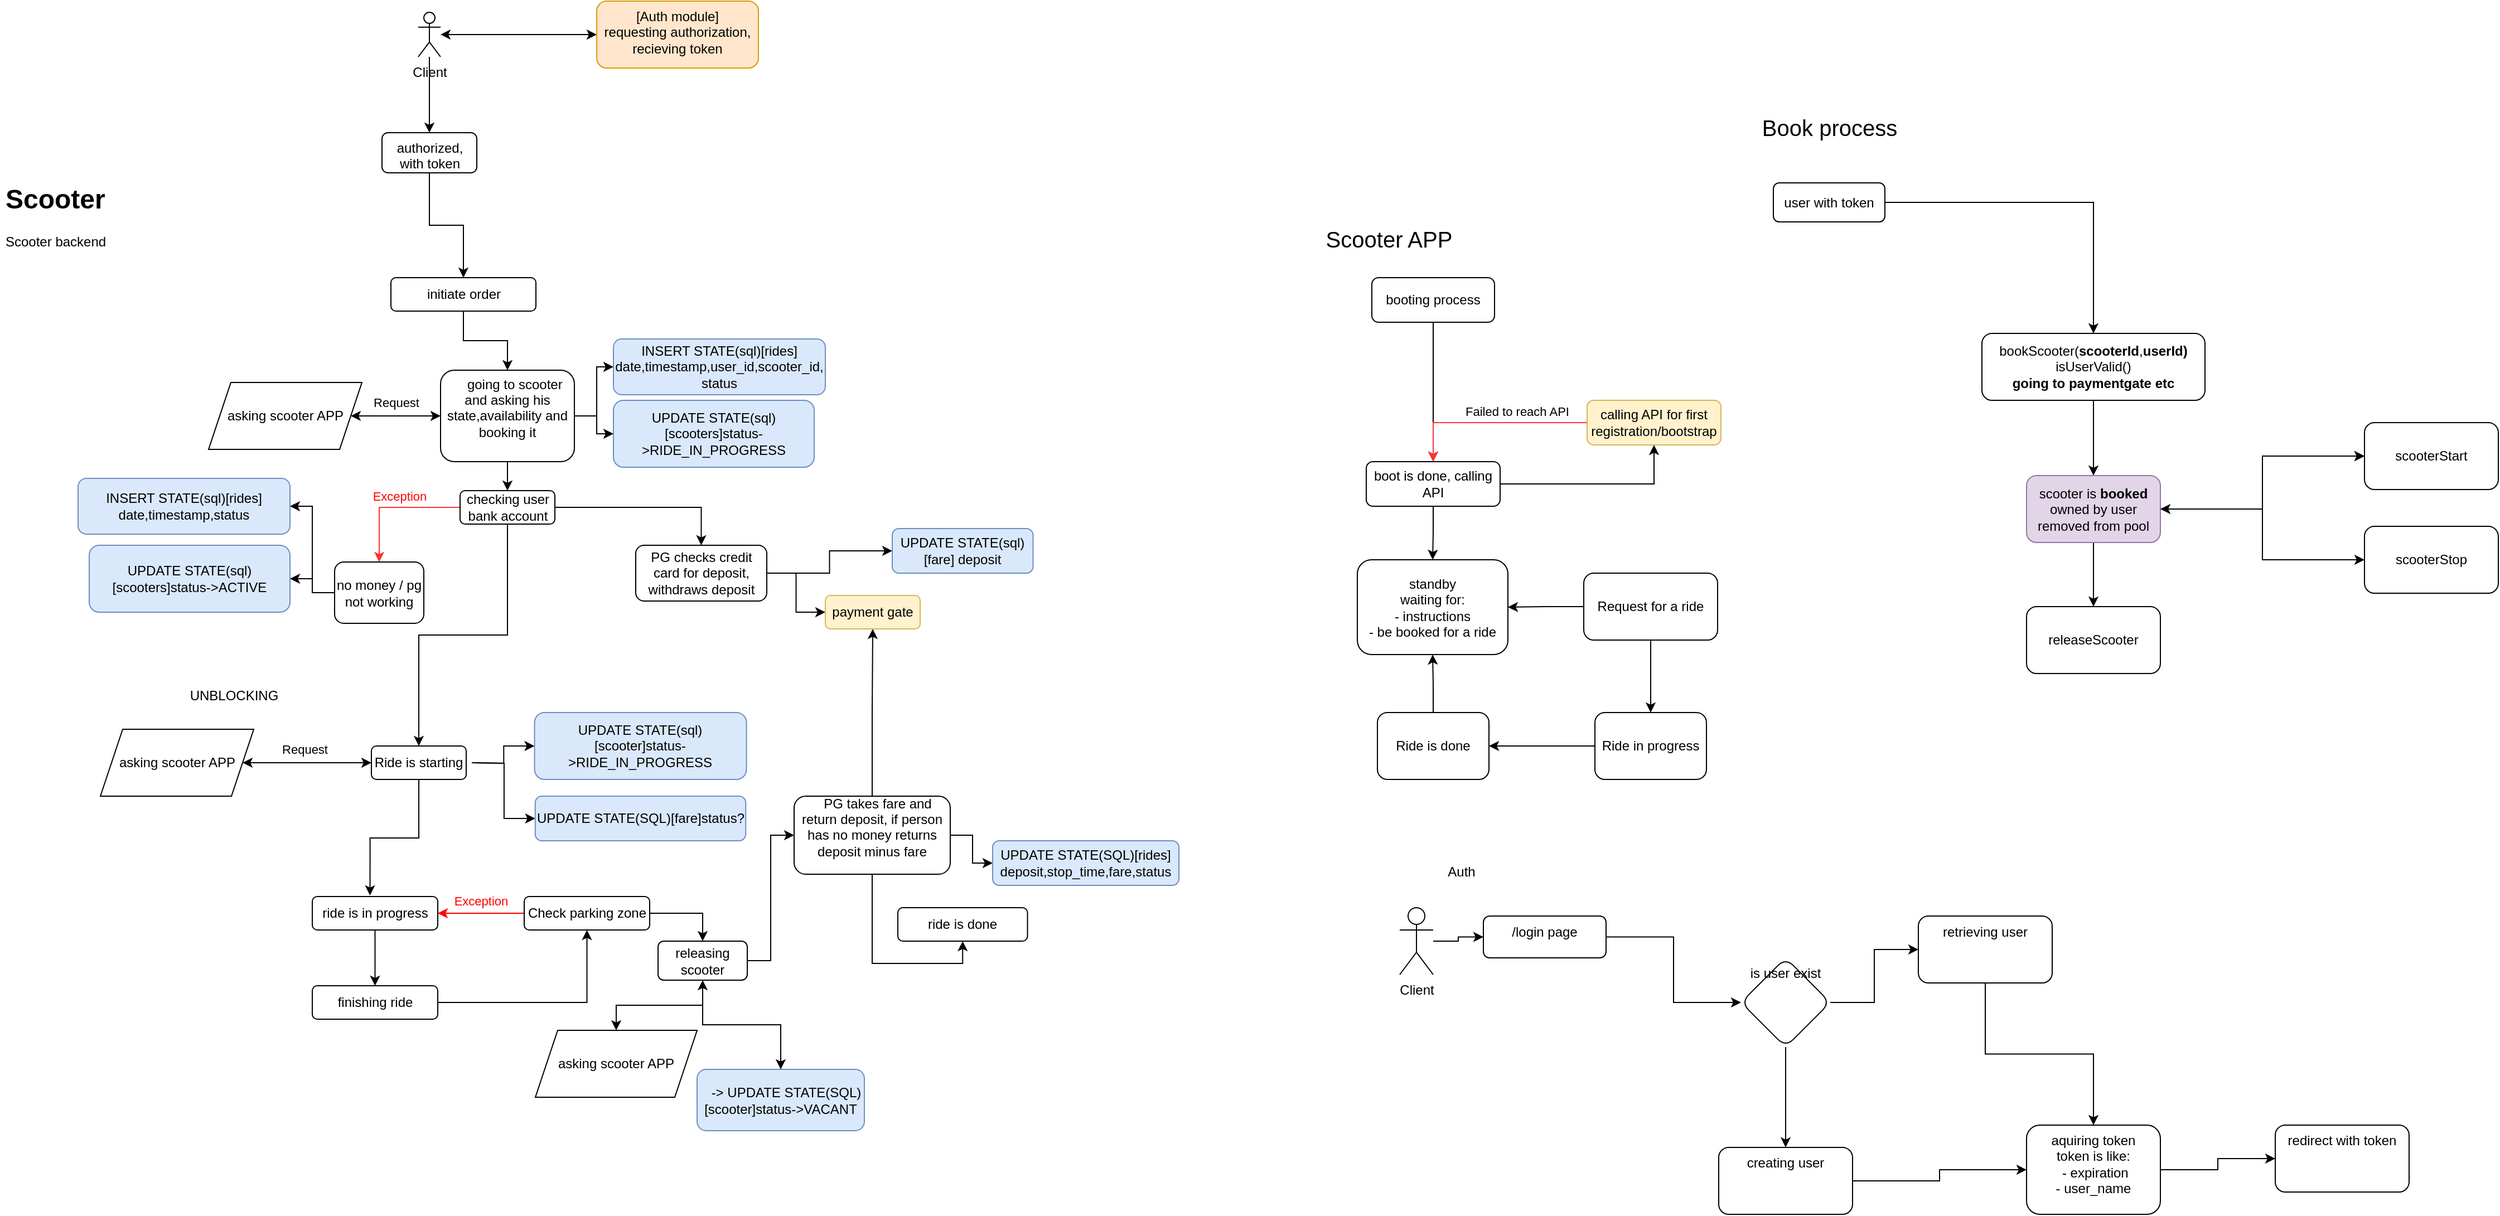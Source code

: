<mxfile version="21.6.5" type="github">
  <diagram name="Page-1" id="B9Mj2-b3dq1Cd7GQC0pU">
    <mxGraphModel dx="1990" dy="1918" grid="1" gridSize="10" guides="1" tooltips="1" connect="1" arrows="1" fold="1" page="1" pageScale="1" pageWidth="827" pageHeight="1169" math="0" shadow="0">
      <root>
        <mxCell id="0" />
        <mxCell id="1" parent="0" />
        <mxCell id="IxOYMcuYMZwDZ8Kze4D3-2" value="&lt;h1&gt;Scooter&lt;/h1&gt;&lt;p&gt;Scooter backend&lt;/p&gt;" style="text;html=1;strokeColor=none;fillColor=none;spacing=5;spacingTop=-20;whiteSpace=wrap;overflow=hidden;rounded=0;" parent="1" vertex="1">
          <mxGeometry x="-360" y="-90" width="160" height="70" as="geometry" />
        </mxCell>
        <mxCell id="IxOYMcuYMZwDZ8Kze4D3-107" value="" style="edgeStyle=orthogonalEdgeStyle;rounded=0;orthogonalLoop=1;jettySize=auto;html=1;" parent="1" source="IxOYMcuYMZwDZ8Kze4D3-3" target="IxOYMcuYMZwDZ8Kze4D3-106" edge="1">
          <mxGeometry relative="1" as="geometry" />
        </mxCell>
        <mxCell id="IxOYMcuYMZwDZ8Kze4D3-3" value="initiate order" style="rounded=1;whiteSpace=wrap;html=1;" parent="1" vertex="1">
          <mxGeometry x="-9.5" width="130" height="30" as="geometry" />
        </mxCell>
        <mxCell id="IxOYMcuYMZwDZ8Kze4D3-50" value="" style="edgeStyle=orthogonalEdgeStyle;rounded=0;orthogonalLoop=1;jettySize=auto;html=1;" parent="1" source="IxOYMcuYMZwDZ8Kze4D3-8" target="IxOYMcuYMZwDZ8Kze4D3-49" edge="1">
          <mxGeometry relative="1" as="geometry" />
        </mxCell>
        <mxCell id="IxOYMcuYMZwDZ8Kze4D3-57" value="" style="edgeStyle=orthogonalEdgeStyle;rounded=0;orthogonalLoop=1;jettySize=auto;html=1;" parent="1" source="IxOYMcuYMZwDZ8Kze4D3-8" target="IxOYMcuYMZwDZ8Kze4D3-56" edge="1">
          <mxGeometry relative="1" as="geometry" />
        </mxCell>
        <mxCell id="IxOYMcuYMZwDZ8Kze4D3-88" value="" style="edgeStyle=orthogonalEdgeStyle;rounded=0;orthogonalLoop=1;jettySize=auto;html=1;strokeColor=#FF3333;" parent="1" source="IxOYMcuYMZwDZ8Kze4D3-8" target="IxOYMcuYMZwDZ8Kze4D3-87" edge="1">
          <mxGeometry relative="1" as="geometry" />
        </mxCell>
        <mxCell id="IxOYMcuYMZwDZ8Kze4D3-126" value="Exception" style="edgeLabel;html=1;align=center;verticalAlign=middle;resizable=0;points=[];fontColor=#FF0000;" parent="IxOYMcuYMZwDZ8Kze4D3-88" vertex="1" connectable="0">
          <mxGeometry x="-0.105" y="2" relative="1" as="geometry">
            <mxPoint y="-12" as="offset" />
          </mxGeometry>
        </mxCell>
        <mxCell id="IxOYMcuYMZwDZ8Kze4D3-8" value="checking user bank account" style="rounded=1;whiteSpace=wrap;html=1;" parent="1" vertex="1">
          <mxGeometry x="52.5" y="191" width="85" height="30" as="geometry" />
        </mxCell>
        <mxCell id="IxOYMcuYMZwDZ8Kze4D3-66" style="edgeStyle=orthogonalEdgeStyle;rounded=0;orthogonalLoop=1;jettySize=auto;html=1;" parent="1" source="IxOYMcuYMZwDZ8Kze4D3-22" target="IxOYMcuYMZwDZ8Kze4D3-24" edge="1">
          <mxGeometry relative="1" as="geometry" />
        </mxCell>
        <mxCell id="IxOYMcuYMZwDZ8Kze4D3-22" value="ride is in progress" style="rounded=1;whiteSpace=wrap;html=1;" parent="1" vertex="1">
          <mxGeometry x="-80" y="555" width="112.5" height="30" as="geometry" />
        </mxCell>
        <mxCell id="IxOYMcuYMZwDZ8Kze4D3-72" value="" style="edgeStyle=orthogonalEdgeStyle;rounded=0;orthogonalLoop=1;jettySize=auto;html=1;" parent="1" source="IxOYMcuYMZwDZ8Kze4D3-24" target="IxOYMcuYMZwDZ8Kze4D3-71" edge="1">
          <mxGeometry relative="1" as="geometry" />
        </mxCell>
        <mxCell id="IxOYMcuYMZwDZ8Kze4D3-24" value="finishing ride" style="rounded=1;whiteSpace=wrap;html=1;" parent="1" vertex="1">
          <mxGeometry x="-80" y="635" width="112.5" height="30" as="geometry" />
        </mxCell>
        <mxCell id="IxOYMcuYMZwDZ8Kze4D3-26" value="ride is done" style="rounded=1;whiteSpace=wrap;html=1;" parent="1" vertex="1">
          <mxGeometry x="445" y="565" width="116.25" height="30" as="geometry" />
        </mxCell>
        <mxCell id="IxOYMcuYMZwDZ8Kze4D3-33" style="edgeStyle=orthogonalEdgeStyle;rounded=0;orthogonalLoop=1;jettySize=auto;html=1;" parent="1" source="IxOYMcuYMZwDZ8Kze4D3-31" target="IxOYMcuYMZwDZ8Kze4D3-12" edge="1">
          <mxGeometry relative="1" as="geometry" />
        </mxCell>
        <mxCell id="IxOYMcuYMZwDZ8Kze4D3-86" style="edgeStyle=orthogonalEdgeStyle;rounded=0;orthogonalLoop=1;jettySize=auto;html=1;entryX=0.5;entryY=1;entryDx=0;entryDy=0;" parent="1" source="IxOYMcuYMZwDZ8Kze4D3-31" target="IxOYMcuYMZwDZ8Kze4D3-26" edge="1">
          <mxGeometry relative="1" as="geometry" />
        </mxCell>
        <mxCell id="IxOYMcuYMZwDZ8Kze4D3-98" style="edgeStyle=orthogonalEdgeStyle;rounded=0;orthogonalLoop=1;jettySize=auto;html=1;entryX=0;entryY=0.5;entryDx=0;entryDy=0;" parent="1" source="IxOYMcuYMZwDZ8Kze4D3-31" target="IxOYMcuYMZwDZ8Kze4D3-83" edge="1">
          <mxGeometry relative="1" as="geometry" />
        </mxCell>
        <mxCell id="IxOYMcuYMZwDZ8Kze4D3-31" value="&lt;div&gt;&amp;nbsp; &amp;nbsp;PG takes fare and return deposit, if person has no money returns deposit minus fare&lt;/div&gt;&lt;div&gt;&lt;br&gt;&lt;/div&gt;" style="rounded=1;whiteSpace=wrap;html=1;" parent="1" vertex="1">
          <mxGeometry x="352" y="465" width="140" height="70" as="geometry" />
        </mxCell>
        <mxCell id="IxOYMcuYMZwDZ8Kze4D3-45" value="UPDATE STATE(sql)[scooters]status-&amp;gt;RIDE_IN_PROGRESS&lt;br&gt;" style="rounded=1;whiteSpace=wrap;html=1;fillColor=#dae8fc;strokeColor=#6c8ebf;" parent="1" vertex="1">
          <mxGeometry x="190" y="110" width="180" height="60" as="geometry" />
        </mxCell>
        <mxCell id="IxOYMcuYMZwDZ8Kze4D3-51" style="edgeStyle=orthogonalEdgeStyle;rounded=0;orthogonalLoop=1;jettySize=auto;html=1;entryX=0;entryY=0.5;entryDx=0;entryDy=0;" parent="1" source="IxOYMcuYMZwDZ8Kze4D3-49" target="IxOYMcuYMZwDZ8Kze4D3-12" edge="1">
          <mxGeometry relative="1" as="geometry" />
        </mxCell>
        <mxCell id="IxOYMcuYMZwDZ8Kze4D3-95" style="edgeStyle=orthogonalEdgeStyle;rounded=0;orthogonalLoop=1;jettySize=auto;html=1;" parent="1" source="IxOYMcuYMZwDZ8Kze4D3-49" target="IxOYMcuYMZwDZ8Kze4D3-37" edge="1">
          <mxGeometry relative="1" as="geometry" />
        </mxCell>
        <mxCell id="IxOYMcuYMZwDZ8Kze4D3-49" value="PG checks credit card for deposit, withdraws deposit" style="rounded=1;whiteSpace=wrap;html=1;" parent="1" vertex="1">
          <mxGeometry x="210" y="240" width="117.5" height="50" as="geometry" />
        </mxCell>
        <mxCell id="IxOYMcuYMZwDZ8Kze4D3-61" style="edgeStyle=orthogonalEdgeStyle;rounded=0;orthogonalLoop=1;jettySize=auto;html=1;entryX=0.46;entryY=-0.034;entryDx=0;entryDy=0;entryPerimeter=0;" parent="1" source="IxOYMcuYMZwDZ8Kze4D3-56" target="IxOYMcuYMZwDZ8Kze4D3-22" edge="1">
          <mxGeometry relative="1" as="geometry" />
        </mxCell>
        <mxCell id="IxOYMcuYMZwDZ8Kze4D3-65" style="edgeStyle=orthogonalEdgeStyle;rounded=0;orthogonalLoop=1;jettySize=auto;html=1;entryX=0;entryY=0.5;entryDx=0;entryDy=0;" parent="1" target="IxOYMcuYMZwDZ8Kze4D3-64" edge="1">
          <mxGeometry relative="1" as="geometry">
            <mxPoint x="63" y="435" as="sourcePoint" />
          </mxGeometry>
        </mxCell>
        <mxCell id="IxOYMcuYMZwDZ8Kze4D3-104" style="edgeStyle=orthogonalEdgeStyle;rounded=0;orthogonalLoop=1;jettySize=auto;html=1;entryX=0;entryY=0.5;entryDx=0;entryDy=0;" parent="1" target="IxOYMcuYMZwDZ8Kze4D3-60" edge="1">
          <mxGeometry relative="1" as="geometry">
            <mxPoint x="63" y="435" as="sourcePoint" />
          </mxGeometry>
        </mxCell>
        <mxCell id="IxOYMcuYMZwDZ8Kze4D3-120" style="edgeStyle=orthogonalEdgeStyle;rounded=0;orthogonalLoop=1;jettySize=auto;html=1;startArrow=classic;startFill=1;" parent="1" source="IxOYMcuYMZwDZ8Kze4D3-56" target="IxOYMcuYMZwDZ8Kze4D3-119" edge="1">
          <mxGeometry relative="1" as="geometry" />
        </mxCell>
        <mxCell id="IxOYMcuYMZwDZ8Kze4D3-121" value="Request" style="edgeLabel;html=1;align=center;verticalAlign=middle;resizable=0;points=[];" parent="IxOYMcuYMZwDZ8Kze4D3-120" vertex="1" connectable="0">
          <mxGeometry x="0.04" y="-2" relative="1" as="geometry">
            <mxPoint y="-10" as="offset" />
          </mxGeometry>
        </mxCell>
        <mxCell id="IxOYMcuYMZwDZ8Kze4D3-56" value="Ride is starting" style="rounded=1;whiteSpace=wrap;html=1;" parent="1" vertex="1">
          <mxGeometry x="-27" y="420" width="85" height="30" as="geometry" />
        </mxCell>
        <mxCell id="IxOYMcuYMZwDZ8Kze4D3-60" value="UPDATE STATE(sql)[scooter]status-&gt;RIDE_IN_PROGRESS" style="rounded=1;whiteSpace=wrap;html=1;fillColor=#dae8fc;strokeColor=#6c8ebf;" parent="1" vertex="1">
          <mxGeometry x="119.26" y="390" width="190" height="60" as="geometry" />
        </mxCell>
        <mxCell id="IxOYMcuYMZwDZ8Kze4D3-64" value="UPDATE STATE(SQL)[fare]status?" style="rounded=1;whiteSpace=wrap;html=1;fillColor=#dae8fc;strokeColor=#6c8ebf;" parent="1" vertex="1">
          <mxGeometry x="119.88" y="465" width="188.75" height="40" as="geometry" />
        </mxCell>
        <mxCell id="IxOYMcuYMZwDZ8Kze4D3-67" value="&lt;div&gt;&lt;div&gt;&amp;nbsp; &amp;nbsp;-&amp;gt; UPDATE STATE(SQL)[scooter]status-&amp;gt;VACANT&lt;/div&gt;&lt;/div&gt;" style="rounded=1;whiteSpace=wrap;html=1;fillColor=#dae8fc;strokeColor=#6c8ebf;" parent="1" vertex="1">
          <mxGeometry x="265" y="710" width="150" height="55" as="geometry" />
        </mxCell>
        <mxCell id="IxOYMcuYMZwDZ8Kze4D3-76" value="&lt;font color=&quot;#ff0000&quot;&gt;Exception&lt;/font&gt;" style="edgeStyle=orthogonalEdgeStyle;rounded=0;orthogonalLoop=1;jettySize=auto;html=1;entryX=1;entryY=0.5;entryDx=0;entryDy=0;strokeColor=#FF0000;spacing=0;spacingRight=0;spacingTop=-22;" parent="1" source="IxOYMcuYMZwDZ8Kze4D3-71" target="IxOYMcuYMZwDZ8Kze4D3-22" edge="1">
          <mxGeometry x="0.002" relative="1" as="geometry">
            <mxPoint as="offset" />
          </mxGeometry>
        </mxCell>
        <mxCell id="IxOYMcuYMZwDZ8Kze4D3-79" style="edgeStyle=orthogonalEdgeStyle;rounded=0;orthogonalLoop=1;jettySize=auto;html=1;entryX=0.5;entryY=0;entryDx=0;entryDy=0;" parent="1" source="IxOYMcuYMZwDZ8Kze4D3-71" target="IxOYMcuYMZwDZ8Kze4D3-78" edge="1">
          <mxGeometry relative="1" as="geometry" />
        </mxCell>
        <mxCell id="IxOYMcuYMZwDZ8Kze4D3-71" value="Check parking zone" style="rounded=1;whiteSpace=wrap;html=1;" parent="1" vertex="1">
          <mxGeometry x="110" y="555" width="112.5" height="30" as="geometry" />
        </mxCell>
        <mxCell id="IxOYMcuYMZwDZ8Kze4D3-82" style="edgeStyle=orthogonalEdgeStyle;rounded=0;orthogonalLoop=1;jettySize=auto;html=1;entryX=0;entryY=0.5;entryDx=0;entryDy=0;" parent="1" source="IxOYMcuYMZwDZ8Kze4D3-78" target="IxOYMcuYMZwDZ8Kze4D3-31" edge="1">
          <mxGeometry relative="1" as="geometry" />
        </mxCell>
        <mxCell id="IxOYMcuYMZwDZ8Kze4D3-124" style="edgeStyle=orthogonalEdgeStyle;rounded=0;orthogonalLoop=1;jettySize=auto;html=1;startArrow=classic;startFill=1;" parent="1" source="IxOYMcuYMZwDZ8Kze4D3-78" target="IxOYMcuYMZwDZ8Kze4D3-123" edge="1">
          <mxGeometry relative="1" as="geometry" />
        </mxCell>
        <mxCell id="IxOYMcuYMZwDZ8Kze4D3-125" style="edgeStyle=orthogonalEdgeStyle;rounded=0;orthogonalLoop=1;jettySize=auto;html=1;" parent="1" source="IxOYMcuYMZwDZ8Kze4D3-78" target="IxOYMcuYMZwDZ8Kze4D3-67" edge="1">
          <mxGeometry relative="1" as="geometry" />
        </mxCell>
        <mxCell id="IxOYMcuYMZwDZ8Kze4D3-78" value="releasing scooter" style="rounded=1;whiteSpace=wrap;html=1;" parent="1" vertex="1">
          <mxGeometry x="230" y="595" width="80" height="35" as="geometry" />
        </mxCell>
        <mxCell id="IxOYMcuYMZwDZ8Kze4D3-83" value="UPDATE STATE(SQL)[rides] deposit,stop_time,fare,status" style="rounded=1;whiteSpace=wrap;html=1;fillColor=#dae8fc;strokeColor=#6c8ebf;" parent="1" vertex="1">
          <mxGeometry x="530" y="505" width="167" height="40" as="geometry" />
        </mxCell>
        <mxCell id="IxOYMcuYMZwDZ8Kze4D3-91" style="edgeStyle=orthogonalEdgeStyle;rounded=0;orthogonalLoop=1;jettySize=auto;html=1;" parent="1" source="IxOYMcuYMZwDZ8Kze4D3-87" target="IxOYMcuYMZwDZ8Kze4D3-90" edge="1">
          <mxGeometry relative="1" as="geometry" />
        </mxCell>
        <mxCell id="IxOYMcuYMZwDZ8Kze4D3-92" style="edgeStyle=orthogonalEdgeStyle;rounded=0;orthogonalLoop=1;jettySize=auto;html=1;entryX=1;entryY=0.5;entryDx=0;entryDy=0;" parent="1" source="IxOYMcuYMZwDZ8Kze4D3-87" target="IxOYMcuYMZwDZ8Kze4D3-89" edge="1">
          <mxGeometry relative="1" as="geometry" />
        </mxCell>
        <mxCell id="IxOYMcuYMZwDZ8Kze4D3-87" value="no money / pg not working" style="rounded=1;whiteSpace=wrap;html=1;" parent="1" vertex="1">
          <mxGeometry x="-60" y="255" width="80" height="55" as="geometry" />
        </mxCell>
        <mxCell id="IxOYMcuYMZwDZ8Kze4D3-89" value="INSERT STATE(sql)[rides] date,timestamp,status" style="rounded=1;whiteSpace=wrap;html=1;fillColor=#dae8fc;strokeColor=#6c8ebf;" parent="1" vertex="1">
          <mxGeometry x="-290" y="180" width="190" height="50" as="geometry" />
        </mxCell>
        <mxCell id="IxOYMcuYMZwDZ8Kze4D3-90" value="UPDATE STATE(sql)[scooters]status-&amp;gt;ACTIVE" style="rounded=1;whiteSpace=wrap;html=1;fillColor=#dae8fc;strokeColor=#6c8ebf;" parent="1" vertex="1">
          <mxGeometry x="-280" y="240" width="180" height="60" as="geometry" />
        </mxCell>
        <mxCell id="IxOYMcuYMZwDZ8Kze4D3-42" value="INSERT STATE(sql)[rides] date,timestamp,user_id,scooter_id, status" style="rounded=1;whiteSpace=wrap;html=1;fillColor=#dae8fc;strokeColor=#6c8ebf;" parent="1" vertex="1">
          <mxGeometry x="190" y="55" width="190" height="50" as="geometry" />
        </mxCell>
        <mxCell id="IxOYMcuYMZwDZ8Kze4D3-12" value="payment gate" style="rounded=1;whiteSpace=wrap;html=1;fillColor=#fff2cc;strokeColor=#d6b656;" parent="1" vertex="1">
          <mxGeometry x="380" y="285" width="85" height="30" as="geometry" />
        </mxCell>
        <mxCell id="IxOYMcuYMZwDZ8Kze4D3-37" value="UPDATE STATE(sql)[fare] deposit" style="rounded=1;whiteSpace=wrap;html=1;fillColor=#dae8fc;strokeColor=#6c8ebf;" parent="1" vertex="1">
          <mxGeometry x="440" y="225" width="126.25" height="40" as="geometry" />
        </mxCell>
        <mxCell id="IxOYMcuYMZwDZ8Kze4D3-108" style="edgeStyle=orthogonalEdgeStyle;rounded=0;orthogonalLoop=1;jettySize=auto;html=1;" parent="1" source="IxOYMcuYMZwDZ8Kze4D3-106" target="IxOYMcuYMZwDZ8Kze4D3-42" edge="1">
          <mxGeometry relative="1" as="geometry" />
        </mxCell>
        <mxCell id="IxOYMcuYMZwDZ8Kze4D3-112" style="edgeStyle=orthogonalEdgeStyle;rounded=0;orthogonalLoop=1;jettySize=auto;html=1;startArrow=classic;startFill=1;" parent="1" source="IxOYMcuYMZwDZ8Kze4D3-106" target="IxOYMcuYMZwDZ8Kze4D3-111" edge="1">
          <mxGeometry relative="1" as="geometry" />
        </mxCell>
        <mxCell id="IxOYMcuYMZwDZ8Kze4D3-115" value="Request" style="edgeLabel;html=1;align=center;verticalAlign=middle;resizable=0;points=[];" parent="IxOYMcuYMZwDZ8Kze4D3-112" vertex="1" connectable="0">
          <mxGeometry relative="1" as="geometry">
            <mxPoint y="-12" as="offset" />
          </mxGeometry>
        </mxCell>
        <mxCell id="IxOYMcuYMZwDZ8Kze4D3-114" style="edgeStyle=orthogonalEdgeStyle;rounded=0;orthogonalLoop=1;jettySize=auto;html=1;entryX=0;entryY=0.5;entryDx=0;entryDy=0;" parent="1" source="IxOYMcuYMZwDZ8Kze4D3-106" target="IxOYMcuYMZwDZ8Kze4D3-45" edge="1">
          <mxGeometry relative="1" as="geometry" />
        </mxCell>
        <mxCell id="IxOYMcuYMZwDZ8Kze4D3-116" style="edgeStyle=orthogonalEdgeStyle;rounded=0;orthogonalLoop=1;jettySize=auto;html=1;" parent="1" source="IxOYMcuYMZwDZ8Kze4D3-106" target="IxOYMcuYMZwDZ8Kze4D3-8" edge="1">
          <mxGeometry relative="1" as="geometry" />
        </mxCell>
        <mxCell id="IxOYMcuYMZwDZ8Kze4D3-106" value="&lt;div&gt;&amp;nbsp; &amp;nbsp; going to scooter and asking his state,availability and booking it&lt;/div&gt;&lt;div&gt;&lt;br&gt;&lt;/div&gt;" style="rounded=1;whiteSpace=wrap;html=1;" parent="1" vertex="1">
          <mxGeometry x="35" y="83" width="120" height="82" as="geometry" />
        </mxCell>
        <mxCell id="IxOYMcuYMZwDZ8Kze4D3-111" value="asking scooter APP" style="shape=parallelogram;perimeter=parallelogramPerimeter;whiteSpace=wrap;html=1;fixedSize=1;" parent="1" vertex="1">
          <mxGeometry x="-173" y="94" width="137.5" height="60" as="geometry" />
        </mxCell>
        <mxCell id="IxOYMcuYMZwDZ8Kze4D3-119" value="asking scooter APP" style="shape=parallelogram;perimeter=parallelogramPerimeter;whiteSpace=wrap;html=1;fixedSize=1;" parent="1" vertex="1">
          <mxGeometry x="-270" y="405" width="137.5" height="60" as="geometry" />
        </mxCell>
        <mxCell id="IxOYMcuYMZwDZ8Kze4D3-122" value="UNBLOCKING" style="text;html=1;strokeColor=none;fillColor=none;align=center;verticalAlign=middle;whiteSpace=wrap;rounded=0;" parent="1" vertex="1">
          <mxGeometry x="-180" y="360" width="60" height="30" as="geometry" />
        </mxCell>
        <mxCell id="IxOYMcuYMZwDZ8Kze4D3-123" value="asking scooter APP" style="shape=parallelogram;perimeter=parallelogramPerimeter;whiteSpace=wrap;html=1;fixedSize=1;" parent="1" vertex="1">
          <mxGeometry x="120" y="675" width="145" height="60" as="geometry" />
        </mxCell>
        <mxCell id="S2isAtEZf0TVNGyKqOjU-1" value="&lt;font style=&quot;font-size: 20px;&quot;&gt;Scooter APP&lt;/font&gt;" style="text;html=1;align=center;verticalAlign=middle;resizable=0;points=[];autosize=1;strokeColor=none;fillColor=none;" parent="1" vertex="1">
          <mxGeometry x="815" y="-55" width="140" height="40" as="geometry" />
        </mxCell>
        <mxCell id="S2isAtEZf0TVNGyKqOjU-4" value="" style="edgeStyle=orthogonalEdgeStyle;rounded=0;orthogonalLoop=1;jettySize=auto;html=1;" parent="1" source="S2isAtEZf0TVNGyKqOjU-2" target="S2isAtEZf0TVNGyKqOjU-3" edge="1">
          <mxGeometry relative="1" as="geometry" />
        </mxCell>
        <mxCell id="S2isAtEZf0TVNGyKqOjU-2" value="booting process" style="rounded=1;whiteSpace=wrap;html=1;" parent="1" vertex="1">
          <mxGeometry x="870" width="110" height="40" as="geometry" />
        </mxCell>
        <mxCell id="S2isAtEZf0TVNGyKqOjU-7" value="" style="edgeStyle=orthogonalEdgeStyle;rounded=0;orthogonalLoop=1;jettySize=auto;html=1;" parent="1" source="S2isAtEZf0TVNGyKqOjU-3" target="S2isAtEZf0TVNGyKqOjU-6" edge="1">
          <mxGeometry relative="1" as="geometry" />
        </mxCell>
        <mxCell id="S2isAtEZf0TVNGyKqOjU-12" value="" style="edgeStyle=orthogonalEdgeStyle;rounded=0;orthogonalLoop=1;jettySize=auto;html=1;" parent="1" source="S2isAtEZf0TVNGyKqOjU-3" target="S2isAtEZf0TVNGyKqOjU-11" edge="1">
          <mxGeometry relative="1" as="geometry" />
        </mxCell>
        <mxCell id="S2isAtEZf0TVNGyKqOjU-3" value="boot is done, calling API" style="rounded=1;whiteSpace=wrap;html=1;" parent="1" vertex="1">
          <mxGeometry x="865" y="165" width="120" height="40" as="geometry" />
        </mxCell>
        <mxCell id="S2isAtEZf0TVNGyKqOjU-22" value="" style="edgeStyle=orthogonalEdgeStyle;rounded=0;orthogonalLoop=1;jettySize=auto;html=1;strokeColor=#FF3333;" parent="1" source="S2isAtEZf0TVNGyKqOjU-6" target="S2isAtEZf0TVNGyKqOjU-3" edge="1">
          <mxGeometry relative="1" as="geometry" />
        </mxCell>
        <mxCell id="S2isAtEZf0TVNGyKqOjU-23" value="Failed to reach API" style="edgeLabel;html=1;align=center;verticalAlign=middle;resizable=0;points=[];" parent="S2isAtEZf0TVNGyKqOjU-22" vertex="1" connectable="0">
          <mxGeometry x="-0.272" y="-1" relative="1" as="geometry">
            <mxPoint y="-9" as="offset" />
          </mxGeometry>
        </mxCell>
        <mxCell id="S2isAtEZf0TVNGyKqOjU-6" value="calling API for first registration/bootstrap" style="rounded=1;whiteSpace=wrap;html=1;fillColor=#fff2cc;strokeColor=#d6b656;" parent="1" vertex="1">
          <mxGeometry x="1063" y="110" width="120" height="40" as="geometry" />
        </mxCell>
        <mxCell id="S2isAtEZf0TVNGyKqOjU-11" value="standby&lt;br&gt;waiting for:&lt;br&gt;- instructions&lt;br&gt;- be booked for a ride" style="rounded=1;whiteSpace=wrap;html=1;" parent="1" vertex="1">
          <mxGeometry x="857" y="253" width="135" height="85" as="geometry" />
        </mxCell>
        <mxCell id="S2isAtEZf0TVNGyKqOjU-14" style="edgeStyle=orthogonalEdgeStyle;rounded=0;orthogonalLoop=1;jettySize=auto;html=1;entryX=1;entryY=0.5;entryDx=0;entryDy=0;" parent="1" source="S2isAtEZf0TVNGyKqOjU-13" target="S2isAtEZf0TVNGyKqOjU-11" edge="1">
          <mxGeometry relative="1" as="geometry" />
        </mxCell>
        <mxCell id="S2isAtEZf0TVNGyKqOjU-16" value="" style="edgeStyle=orthogonalEdgeStyle;rounded=0;orthogonalLoop=1;jettySize=auto;html=1;" parent="1" source="S2isAtEZf0TVNGyKqOjU-13" target="S2isAtEZf0TVNGyKqOjU-15" edge="1">
          <mxGeometry relative="1" as="geometry" />
        </mxCell>
        <mxCell id="S2isAtEZf0TVNGyKqOjU-13" value="Request for a ride" style="rounded=1;whiteSpace=wrap;html=1;" parent="1" vertex="1">
          <mxGeometry x="1060" y="265" width="120" height="60" as="geometry" />
        </mxCell>
        <mxCell id="S2isAtEZf0TVNGyKqOjU-19" value="" style="edgeStyle=orthogonalEdgeStyle;rounded=0;orthogonalLoop=1;jettySize=auto;html=1;" parent="1" source="S2isAtEZf0TVNGyKqOjU-15" target="S2isAtEZf0TVNGyKqOjU-18" edge="1">
          <mxGeometry relative="1" as="geometry" />
        </mxCell>
        <mxCell id="S2isAtEZf0TVNGyKqOjU-15" value="Ride in progress" style="rounded=1;whiteSpace=wrap;html=1;" parent="1" vertex="1">
          <mxGeometry x="1070" y="390" width="100" height="60" as="geometry" />
        </mxCell>
        <mxCell id="S2isAtEZf0TVNGyKqOjU-20" value="" style="edgeStyle=orthogonalEdgeStyle;rounded=0;orthogonalLoop=1;jettySize=auto;html=1;" parent="1" source="S2isAtEZf0TVNGyKqOjU-18" target="S2isAtEZf0TVNGyKqOjU-11" edge="1">
          <mxGeometry relative="1" as="geometry" />
        </mxCell>
        <mxCell id="S2isAtEZf0TVNGyKqOjU-18" value="Ride is done" style="rounded=1;whiteSpace=wrap;html=1;" parent="1" vertex="1">
          <mxGeometry x="875" y="390" width="100" height="60" as="geometry" />
        </mxCell>
        <mxCell id="13goinsFqZNGyoFPxJY--6" value="" style="edgeStyle=orthogonalEdgeStyle;orthogonalLoop=1;jettySize=auto;html=1;curved=1;startArrow=classic;startFill=1;" parent="1" source="13goinsFqZNGyoFPxJY--2" target="13goinsFqZNGyoFPxJY--5" edge="1">
          <mxGeometry relative="1" as="geometry" />
        </mxCell>
        <mxCell id="1r2iXWkapO2HrHA8mFTf-23" value="" style="edgeStyle=orthogonalEdgeStyle;rounded=0;orthogonalLoop=1;jettySize=auto;html=1;" edge="1" parent="1" source="13goinsFqZNGyoFPxJY--2" target="13goinsFqZNGyoFPxJY--7">
          <mxGeometry relative="1" as="geometry" />
        </mxCell>
        <mxCell id="13goinsFqZNGyoFPxJY--2" value="Client" style="shape=umlActor;verticalLabelPosition=bottom;verticalAlign=top;html=1;outlineConnect=0;" parent="1" vertex="1">
          <mxGeometry x="15" y="-238" width="20" height="40" as="geometry" />
        </mxCell>
        <mxCell id="13goinsFqZNGyoFPxJY--5" value="[Auth module]&lt;br&gt;requesting authorization, recieving token" style="rounded=1;whiteSpace=wrap;html=1;verticalAlign=top;fillColor=#ffe6cc;strokeColor=#d79b00;" parent="1" vertex="1">
          <mxGeometry x="175" y="-248" width="145" height="60" as="geometry" />
        </mxCell>
        <mxCell id="13goinsFqZNGyoFPxJY--9" value="" style="edgeStyle=orthogonalEdgeStyle;rounded=0;orthogonalLoop=1;jettySize=auto;html=1;" parent="1" source="13goinsFqZNGyoFPxJY--7" target="IxOYMcuYMZwDZ8Kze4D3-3" edge="1">
          <mxGeometry relative="1" as="geometry" />
        </mxCell>
        <mxCell id="13goinsFqZNGyoFPxJY--7" value="authorized, with token&lt;br&gt;" style="rounded=1;whiteSpace=wrap;html=1;verticalAlign=top;" parent="1" vertex="1">
          <mxGeometry x="-17.5" y="-130" width="85" height="36" as="geometry" />
        </mxCell>
        <mxCell id="13goinsFqZNGyoFPxJY--13" value="" style="edgeStyle=orthogonalEdgeStyle;rounded=0;orthogonalLoop=1;jettySize=auto;html=1;" parent="1" source="13goinsFqZNGyoFPxJY--11" target="13goinsFqZNGyoFPxJY--12" edge="1">
          <mxGeometry relative="1" as="geometry" />
        </mxCell>
        <mxCell id="13goinsFqZNGyoFPxJY--11" value="user with token" style="rounded=1;whiteSpace=wrap;html=1;" parent="1" vertex="1">
          <mxGeometry x="1230" y="-85" width="100" height="35" as="geometry" />
        </mxCell>
        <mxCell id="13goinsFqZNGyoFPxJY--27" value="" style="edgeStyle=orthogonalEdgeStyle;rounded=0;orthogonalLoop=1;jettySize=auto;html=1;" parent="1" source="13goinsFqZNGyoFPxJY--12" target="13goinsFqZNGyoFPxJY--14" edge="1">
          <mxGeometry relative="1" as="geometry" />
        </mxCell>
        <mxCell id="13goinsFqZNGyoFPxJY--12" value="bookScooter(&lt;b&gt;scooterId&lt;/b&gt;,&lt;b&gt;userId)&lt;br&gt;&lt;/b&gt;isUserValid()&lt;br style=&quot;border-color: var(--border-color);&quot;&gt;&lt;b&gt;going to paymentgate etc&lt;br&gt;&lt;/b&gt;" style="rounded=1;whiteSpace=wrap;html=1;" parent="1" vertex="1">
          <mxGeometry x="1417" y="50" width="200" height="60" as="geometry" />
        </mxCell>
        <mxCell id="13goinsFqZNGyoFPxJY--18" value="" style="edgeStyle=orthogonalEdgeStyle;rounded=0;orthogonalLoop=1;jettySize=auto;html=1;" parent="1" source="13goinsFqZNGyoFPxJY--14" target="13goinsFqZNGyoFPxJY--17" edge="1">
          <mxGeometry relative="1" as="geometry" />
        </mxCell>
        <mxCell id="13goinsFqZNGyoFPxJY--20" value="" style="edgeStyle=orthogonalEdgeStyle;rounded=0;orthogonalLoop=1;jettySize=auto;html=1;" parent="1" source="13goinsFqZNGyoFPxJY--14" target="13goinsFqZNGyoFPxJY--19" edge="1">
          <mxGeometry relative="1" as="geometry" />
        </mxCell>
        <mxCell id="13goinsFqZNGyoFPxJY--21" value="" style="edgeStyle=orthogonalEdgeStyle;rounded=0;orthogonalLoop=1;jettySize=auto;html=1;" parent="1" source="13goinsFqZNGyoFPxJY--14" target="13goinsFqZNGyoFPxJY--19" edge="1">
          <mxGeometry relative="1" as="geometry" />
        </mxCell>
        <mxCell id="13goinsFqZNGyoFPxJY--14" value="scooter is &lt;b&gt;booked&lt;/b&gt;&lt;br&gt;owned by user&lt;br&gt;removed from pool" style="rounded=1;whiteSpace=wrap;html=1;fillColor=#e1d5e7;strokeColor=#9673a6;" parent="1" vertex="1">
          <mxGeometry x="1457" y="177.5" width="120" height="60" as="geometry" />
        </mxCell>
        <mxCell id="13goinsFqZNGyoFPxJY--17" value="releaseScooter" style="rounded=1;whiteSpace=wrap;html=1;" parent="1" vertex="1">
          <mxGeometry x="1457" y="295" width="120" height="60" as="geometry" />
        </mxCell>
        <mxCell id="13goinsFqZNGyoFPxJY--19" value="scooterStart" style="rounded=1;whiteSpace=wrap;html=1;" parent="1" vertex="1">
          <mxGeometry x="1760" y="130" width="120" height="60" as="geometry" />
        </mxCell>
        <mxCell id="13goinsFqZNGyoFPxJY--23" value="" style="edgeStyle=orthogonalEdgeStyle;rounded=0;orthogonalLoop=1;jettySize=auto;html=1;startArrow=classic;startFill=1;" parent="1" source="13goinsFqZNGyoFPxJY--22" target="13goinsFqZNGyoFPxJY--14" edge="1">
          <mxGeometry relative="1" as="geometry" />
        </mxCell>
        <mxCell id="13goinsFqZNGyoFPxJY--22" value="scooterStop" style="rounded=1;whiteSpace=wrap;html=1;" parent="1" vertex="1">
          <mxGeometry x="1760" y="223" width="120" height="60" as="geometry" />
        </mxCell>
        <mxCell id="13goinsFqZNGyoFPxJY--28" value="&lt;font style=&quot;font-size: 20px;&quot;&gt;Book process&lt;/font&gt;" style="text;html=1;align=center;verticalAlign=middle;resizable=0;points=[];autosize=1;strokeColor=none;fillColor=none;" parent="1" vertex="1">
          <mxGeometry x="1210" y="-155" width="140" height="40" as="geometry" />
        </mxCell>
        <mxCell id="1r2iXWkapO2HrHA8mFTf-1" value="Auth" style="text;html=1;align=center;verticalAlign=middle;resizable=0;points=[];autosize=1;strokeColor=none;fillColor=none;" vertex="1" parent="1">
          <mxGeometry x="925" y="518" width="50" height="30" as="geometry" />
        </mxCell>
        <mxCell id="1r2iXWkapO2HrHA8mFTf-6" value="" style="edgeStyle=orthogonalEdgeStyle;rounded=0;orthogonalLoop=1;jettySize=auto;html=1;" edge="1" parent="1" source="1r2iXWkapO2HrHA8mFTf-2" target="1r2iXWkapO2HrHA8mFTf-5">
          <mxGeometry relative="1" as="geometry" />
        </mxCell>
        <mxCell id="1r2iXWkapO2HrHA8mFTf-2" value="Client" style="shape=umlActor;verticalLabelPosition=bottom;verticalAlign=top;html=1;outlineConnect=0;" vertex="1" parent="1">
          <mxGeometry x="895" y="565" width="30" height="60" as="geometry" />
        </mxCell>
        <mxCell id="1r2iXWkapO2HrHA8mFTf-8" value="" style="edgeStyle=orthogonalEdgeStyle;rounded=0;orthogonalLoop=1;jettySize=auto;html=1;" edge="1" parent="1" source="1r2iXWkapO2HrHA8mFTf-5" target="1r2iXWkapO2HrHA8mFTf-7">
          <mxGeometry relative="1" as="geometry" />
        </mxCell>
        <mxCell id="1r2iXWkapO2HrHA8mFTf-5" value="/login page" style="rounded=1;whiteSpace=wrap;html=1;verticalAlign=top;" vertex="1" parent="1">
          <mxGeometry x="970" y="572.5" width="110" height="37.5" as="geometry" />
        </mxCell>
        <mxCell id="1r2iXWkapO2HrHA8mFTf-11" value="" style="edgeStyle=orthogonalEdgeStyle;rounded=0;orthogonalLoop=1;jettySize=auto;html=1;" edge="1" parent="1" source="1r2iXWkapO2HrHA8mFTf-7" target="1r2iXWkapO2HrHA8mFTf-10">
          <mxGeometry relative="1" as="geometry" />
        </mxCell>
        <mxCell id="1r2iXWkapO2HrHA8mFTf-15" value="" style="edgeStyle=orthogonalEdgeStyle;rounded=0;orthogonalLoop=1;jettySize=auto;html=1;" edge="1" parent="1" source="1r2iXWkapO2HrHA8mFTf-7" target="1r2iXWkapO2HrHA8mFTf-14">
          <mxGeometry relative="1" as="geometry" />
        </mxCell>
        <mxCell id="1r2iXWkapO2HrHA8mFTf-7" value="is user exist" style="rhombus;whiteSpace=wrap;html=1;verticalAlign=top;rounded=1;" vertex="1" parent="1">
          <mxGeometry x="1201" y="610" width="80" height="80" as="geometry" />
        </mxCell>
        <mxCell id="1r2iXWkapO2HrHA8mFTf-13" value="" style="edgeStyle=orthogonalEdgeStyle;rounded=0;orthogonalLoop=1;jettySize=auto;html=1;" edge="1" parent="1" source="1r2iXWkapO2HrHA8mFTf-10" target="1r2iXWkapO2HrHA8mFTf-12">
          <mxGeometry relative="1" as="geometry" />
        </mxCell>
        <mxCell id="1r2iXWkapO2HrHA8mFTf-10" value="creating user" style="whiteSpace=wrap;html=1;verticalAlign=top;rounded=1;" vertex="1" parent="1">
          <mxGeometry x="1181" y="780" width="120" height="60" as="geometry" />
        </mxCell>
        <mxCell id="1r2iXWkapO2HrHA8mFTf-18" value="" style="edgeStyle=orthogonalEdgeStyle;rounded=0;orthogonalLoop=1;jettySize=auto;html=1;" edge="1" parent="1" source="1r2iXWkapO2HrHA8mFTf-12" target="1r2iXWkapO2HrHA8mFTf-17">
          <mxGeometry relative="1" as="geometry" />
        </mxCell>
        <mxCell id="1r2iXWkapO2HrHA8mFTf-12" value="aquiring token&lt;br&gt;token is like:&lt;br&gt;&amp;nbsp;- expiration&lt;br&gt;- user_name" style="rounded=1;whiteSpace=wrap;html=1;verticalAlign=top;" vertex="1" parent="1">
          <mxGeometry x="1457" y="760" width="120" height="80" as="geometry" />
        </mxCell>
        <mxCell id="1r2iXWkapO2HrHA8mFTf-16" value="" style="edgeStyle=orthogonalEdgeStyle;rounded=0;orthogonalLoop=1;jettySize=auto;html=1;" edge="1" parent="1" source="1r2iXWkapO2HrHA8mFTf-14" target="1r2iXWkapO2HrHA8mFTf-12">
          <mxGeometry relative="1" as="geometry" />
        </mxCell>
        <mxCell id="1r2iXWkapO2HrHA8mFTf-14" value="retrieving user" style="rounded=1;whiteSpace=wrap;html=1;verticalAlign=top;" vertex="1" parent="1">
          <mxGeometry x="1360" y="572.5" width="120" height="60" as="geometry" />
        </mxCell>
        <mxCell id="1r2iXWkapO2HrHA8mFTf-17" value="redirect with token" style="rounded=1;whiteSpace=wrap;html=1;verticalAlign=top;" vertex="1" parent="1">
          <mxGeometry x="1680" y="760" width="120" height="60" as="geometry" />
        </mxCell>
      </root>
    </mxGraphModel>
  </diagram>
</mxfile>
